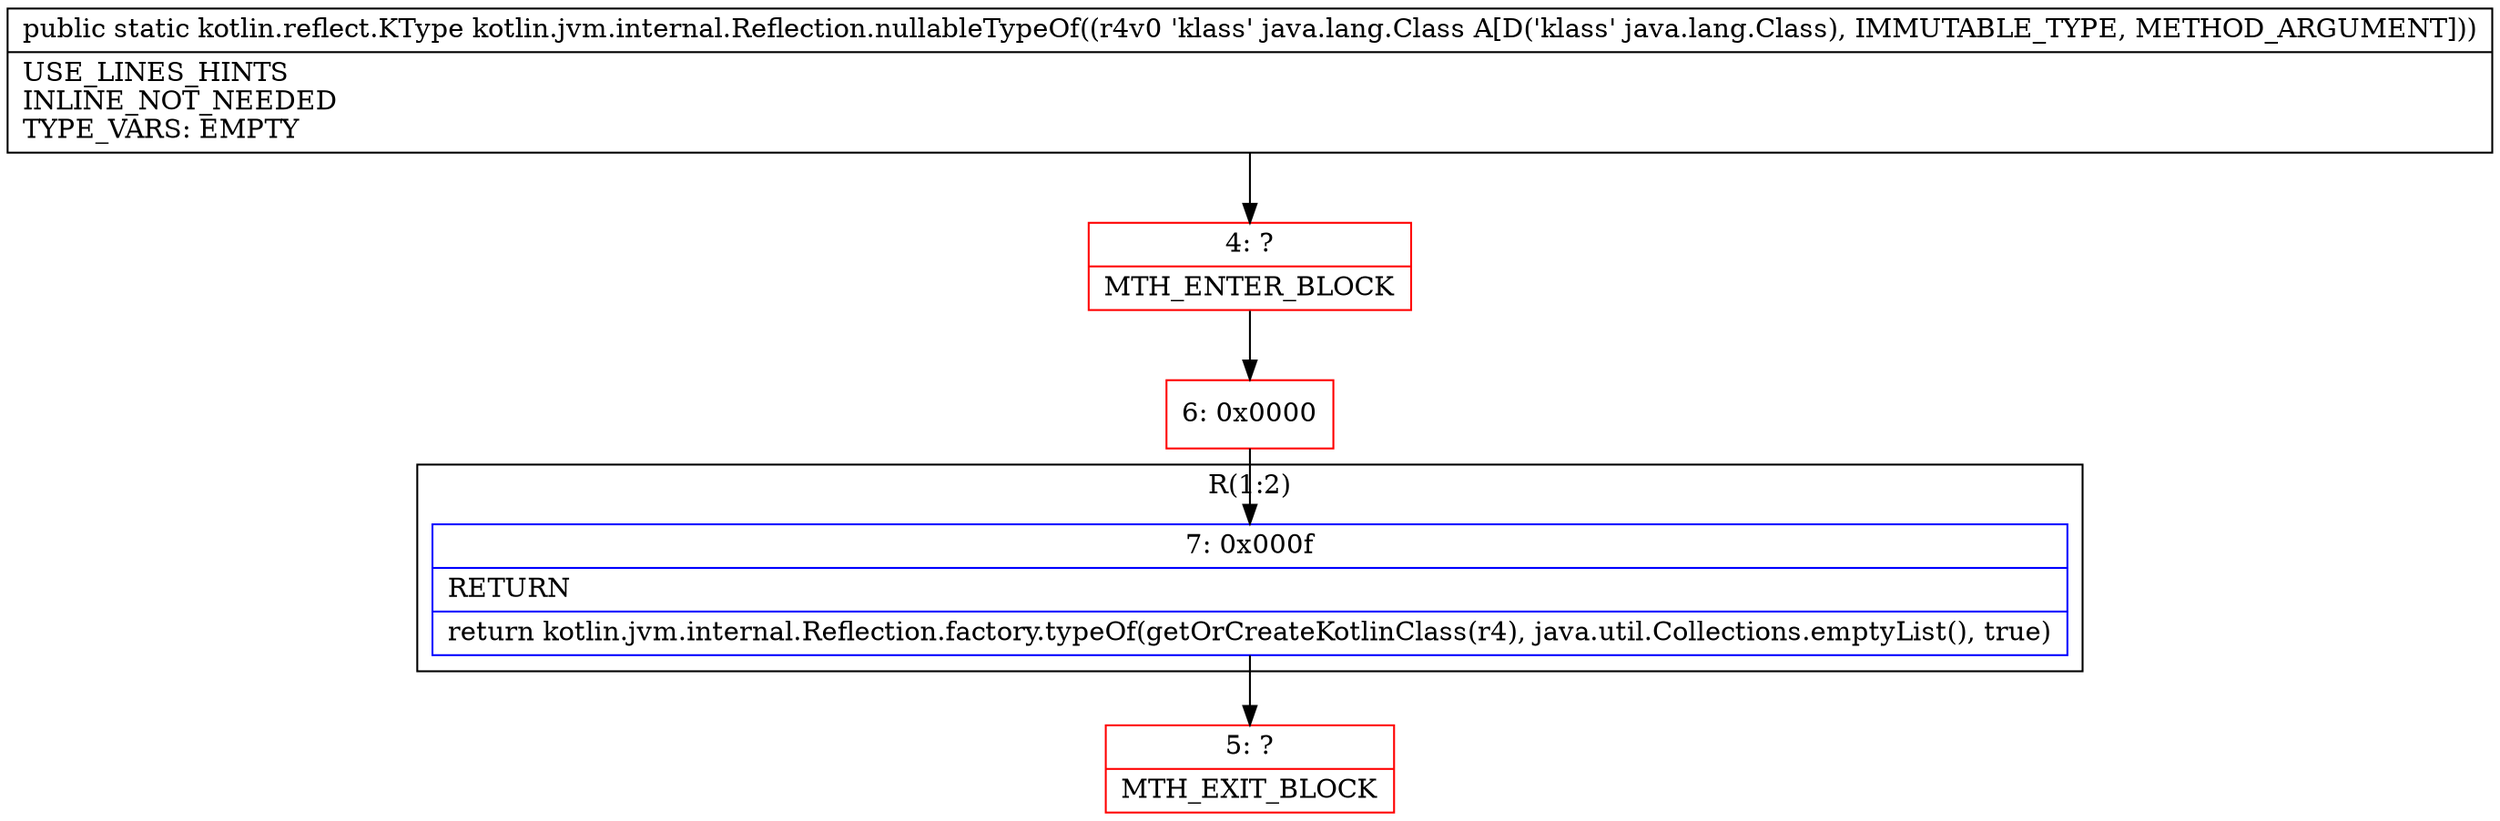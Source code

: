 digraph "CFG forkotlin.jvm.internal.Reflection.nullableTypeOf(Ljava\/lang\/Class;)Lkotlin\/reflect\/KType;" {
subgraph cluster_Region_2020373428 {
label = "R(1:2)";
node [shape=record,color=blue];
Node_7 [shape=record,label="{7\:\ 0x000f|RETURN\l|return kotlin.jvm.internal.Reflection.factory.typeOf(getOrCreateKotlinClass(r4), java.util.Collections.emptyList(), true)\l}"];
}
Node_4 [shape=record,color=red,label="{4\:\ ?|MTH_ENTER_BLOCK\l}"];
Node_6 [shape=record,color=red,label="{6\:\ 0x0000}"];
Node_5 [shape=record,color=red,label="{5\:\ ?|MTH_EXIT_BLOCK\l}"];
MethodNode[shape=record,label="{public static kotlin.reflect.KType kotlin.jvm.internal.Reflection.nullableTypeOf((r4v0 'klass' java.lang.Class A[D('klass' java.lang.Class), IMMUTABLE_TYPE, METHOD_ARGUMENT]))  | USE_LINES_HINTS\lINLINE_NOT_NEEDED\lTYPE_VARS: EMPTY\l}"];
MethodNode -> Node_4;Node_7 -> Node_5;
Node_4 -> Node_6;
Node_6 -> Node_7;
}

